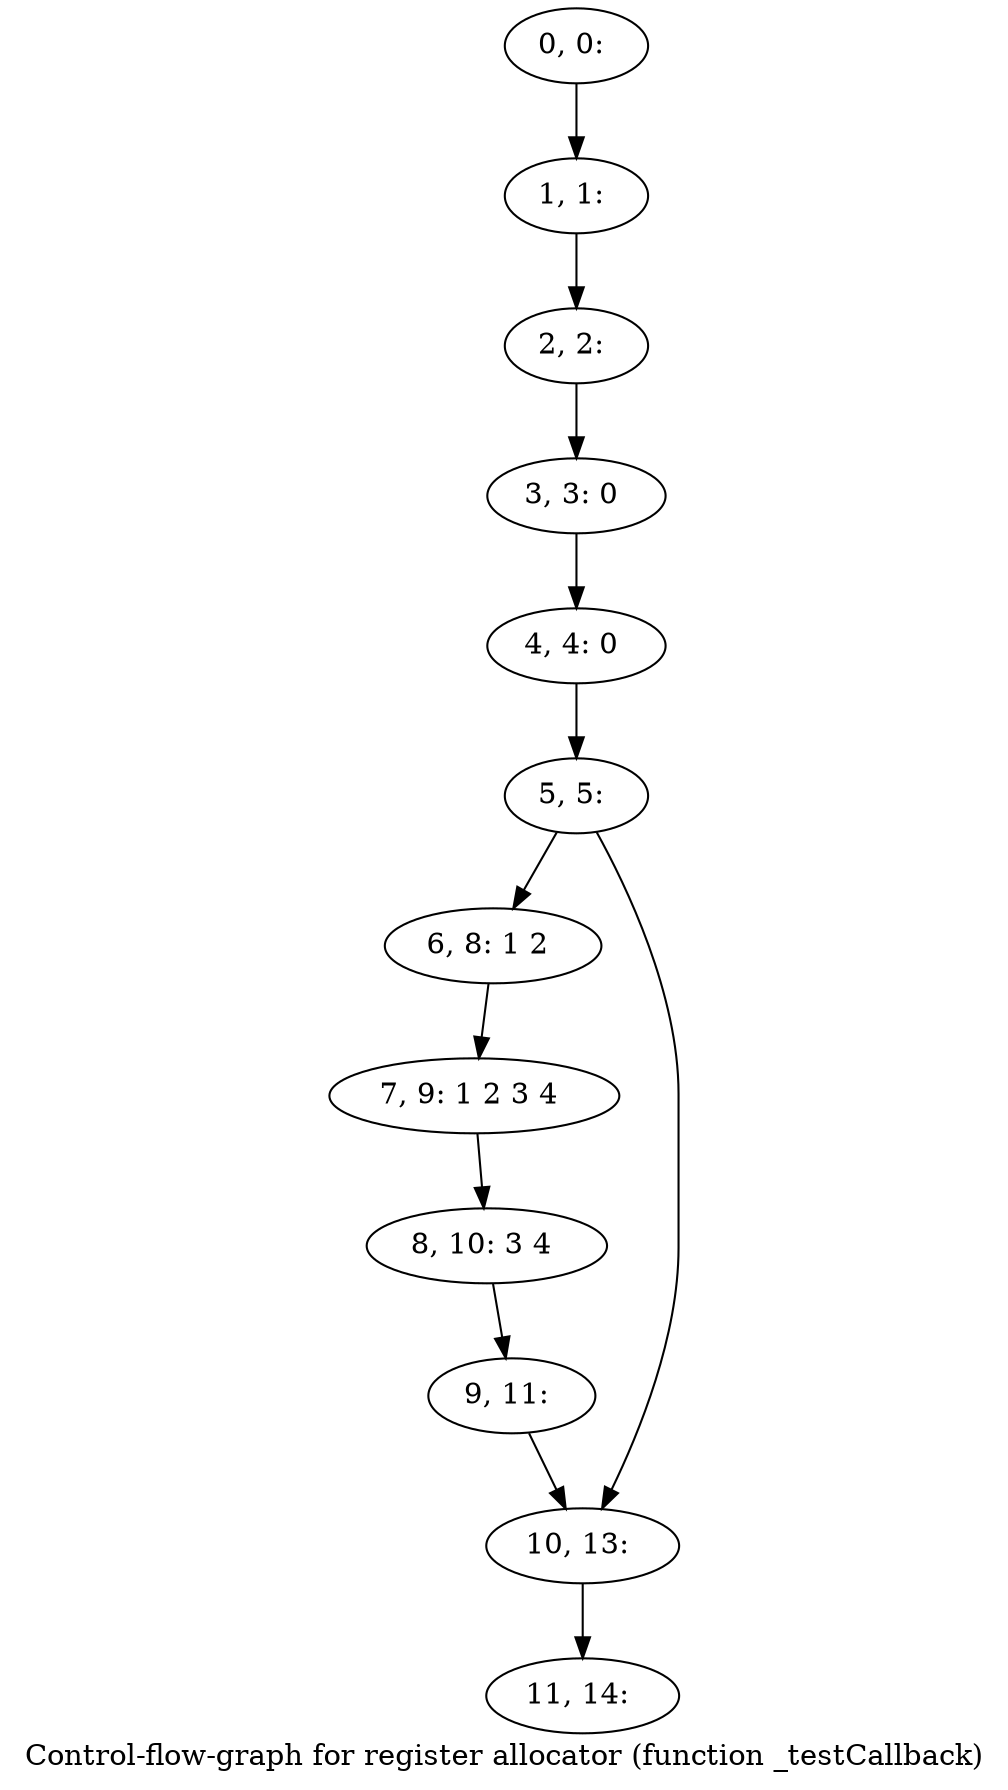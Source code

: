 digraph G {
graph [label="Control-flow-graph for register allocator (function _testCallback)"]
0[label="0, 0: "];
1[label="1, 1: "];
2[label="2, 2: "];
3[label="3, 3: 0 "];
4[label="4, 4: 0 "];
5[label="5, 5: "];
6[label="6, 8: 1 2 "];
7[label="7, 9: 1 2 3 4 "];
8[label="8, 10: 3 4 "];
9[label="9, 11: "];
10[label="10, 13: "];
11[label="11, 14: "];
0->1 ;
1->2 ;
2->3 ;
3->4 ;
4->5 ;
5->6 ;
5->10 ;
6->7 ;
7->8 ;
8->9 ;
9->10 ;
10->11 ;
}

